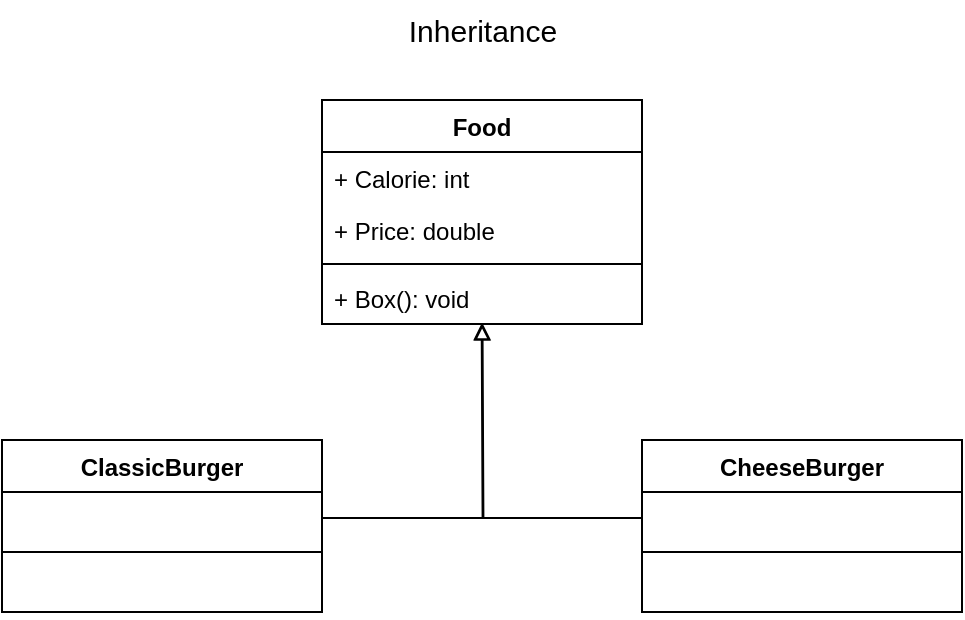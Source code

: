 <mxfile version="20.3.0" type="device" pages="4"><diagram id="6X_HpSIP3-yuZ_x_ylhA" name="Page-1"><mxGraphModel dx="809" dy="761" grid="1" gridSize="10" guides="1" tooltips="1" connect="1" arrows="1" fold="1" page="1" pageScale="1" pageWidth="850" pageHeight="1100" math="0" shadow="0"><root><mxCell id="0"/><mxCell id="1" parent="0"/><mxCell id="5J7gg1zYPQoatwek97Nx-2" value="Food" style="swimlane;fontStyle=1;align=center;verticalAlign=top;childLayout=stackLayout;horizontal=1;startSize=26;horizontalStack=0;resizeParent=1;resizeParentMax=0;resizeLast=0;collapsible=1;marginBottom=0;" vertex="1" parent="1"><mxGeometry x="320" y="380" width="160" height="112" as="geometry"/></mxCell><mxCell id="5J7gg1zYPQoatwek97Nx-3" value="+ Calorie: int" style="text;strokeColor=none;fillColor=none;align=left;verticalAlign=top;spacingLeft=4;spacingRight=4;overflow=hidden;rotatable=0;points=[[0,0.5],[1,0.5]];portConstraint=eastwest;" vertex="1" parent="5J7gg1zYPQoatwek97Nx-2"><mxGeometry y="26" width="160" height="26" as="geometry"/></mxCell><mxCell id="5J7gg1zYPQoatwek97Nx-6" value="+ Price: double" style="text;strokeColor=none;fillColor=none;align=left;verticalAlign=top;spacingLeft=4;spacingRight=4;overflow=hidden;rotatable=0;points=[[0,0.5],[1,0.5]];portConstraint=eastwest;" vertex="1" parent="5J7gg1zYPQoatwek97Nx-2"><mxGeometry y="52" width="160" height="26" as="geometry"/></mxCell><mxCell id="5J7gg1zYPQoatwek97Nx-4" value="" style="line;strokeWidth=1;fillColor=none;align=left;verticalAlign=middle;spacingTop=-1;spacingLeft=3;spacingRight=3;rotatable=0;labelPosition=right;points=[];portConstraint=eastwest;strokeColor=inherit;" vertex="1" parent="5J7gg1zYPQoatwek97Nx-2"><mxGeometry y="78" width="160" height="8" as="geometry"/></mxCell><mxCell id="5J7gg1zYPQoatwek97Nx-5" value="+ Box(): void" style="text;strokeColor=none;fillColor=none;align=left;verticalAlign=top;spacingLeft=4;spacingRight=4;overflow=hidden;rotatable=0;points=[[0,0.5],[1,0.5]];portConstraint=eastwest;" vertex="1" parent="5J7gg1zYPQoatwek97Nx-2"><mxGeometry y="86" width="160" height="26" as="geometry"/></mxCell><mxCell id="5J7gg1zYPQoatwek97Nx-8" value="ClassicBurger" style="swimlane;fontStyle=1;align=center;verticalAlign=top;childLayout=stackLayout;horizontal=1;startSize=26;horizontalStack=0;resizeParent=1;resizeParentMax=0;resizeLast=0;collapsible=1;marginBottom=0;" vertex="1" parent="1"><mxGeometry x="160" y="550" width="160" height="86" as="geometry"/></mxCell><mxCell id="5J7gg1zYPQoatwek97Nx-10" value="   " style="text;strokeColor=none;fillColor=none;align=left;verticalAlign=top;spacingLeft=4;spacingRight=4;overflow=hidden;rotatable=0;points=[[0,0.5],[1,0.5]];portConstraint=eastwest;" vertex="1" parent="5J7gg1zYPQoatwek97Nx-8"><mxGeometry y="26" width="160" height="26" as="geometry"/></mxCell><mxCell id="5J7gg1zYPQoatwek97Nx-11" value="" style="line;strokeWidth=1;fillColor=none;align=left;verticalAlign=middle;spacingTop=-1;spacingLeft=3;spacingRight=3;rotatable=0;labelPosition=right;points=[];portConstraint=eastwest;strokeColor=inherit;" vertex="1" parent="5J7gg1zYPQoatwek97Nx-8"><mxGeometry y="52" width="160" height="8" as="geometry"/></mxCell><mxCell id="5J7gg1zYPQoatwek97Nx-12" value="   " style="text;strokeColor=none;fillColor=none;align=left;verticalAlign=top;spacingLeft=4;spacingRight=4;overflow=hidden;rotatable=0;points=[[0,0.5],[1,0.5]];portConstraint=eastwest;" vertex="1" parent="5J7gg1zYPQoatwek97Nx-8"><mxGeometry y="60" width="160" height="26" as="geometry"/></mxCell><mxCell id="5J7gg1zYPQoatwek97Nx-17" style="rounded=0;orthogonalLoop=1;jettySize=auto;html=1;exitX=0;exitY=0.5;exitDx=0;exitDy=0;endArrow=block;endFill=0;entryX=0.764;entryY=0.985;entryDx=0;entryDy=0;entryPerimeter=0;edgeStyle=orthogonalEdgeStyle;" edge="1" parent="1" source="5J7gg1zYPQoatwek97Nx-14"><mxGeometry relative="1" as="geometry"><mxPoint x="438" y="571.5" as="sourcePoint"/><mxPoint x="400.24" y="491.61" as="targetPoint"/></mxGeometry></mxCell><mxCell id="5J7gg1zYPQoatwek97Nx-13" value="CheeseBurger" style="swimlane;fontStyle=1;align=center;verticalAlign=top;childLayout=stackLayout;horizontal=1;startSize=26;horizontalStack=0;resizeParent=1;resizeParentMax=0;resizeLast=0;collapsible=1;marginBottom=0;" vertex="1" parent="1"><mxGeometry x="480" y="550" width="160" height="86" as="geometry"/></mxCell><mxCell id="5J7gg1zYPQoatwek97Nx-14" value="   " style="text;strokeColor=none;fillColor=none;align=left;verticalAlign=top;spacingLeft=4;spacingRight=4;overflow=hidden;rotatable=0;points=[[0,0.5],[1,0.5]];portConstraint=eastwest;" vertex="1" parent="5J7gg1zYPQoatwek97Nx-13"><mxGeometry y="26" width="160" height="26" as="geometry"/></mxCell><mxCell id="5J7gg1zYPQoatwek97Nx-15" value="" style="line;strokeWidth=1;fillColor=none;align=left;verticalAlign=middle;spacingTop=-1;spacingLeft=3;spacingRight=3;rotatable=0;labelPosition=right;points=[];portConstraint=eastwest;strokeColor=inherit;" vertex="1" parent="5J7gg1zYPQoatwek97Nx-13"><mxGeometry y="52" width="160" height="8" as="geometry"/></mxCell><mxCell id="5J7gg1zYPQoatwek97Nx-16" value="   " style="text;strokeColor=none;fillColor=none;align=left;verticalAlign=top;spacingLeft=4;spacingRight=4;overflow=hidden;rotatable=0;points=[[0,0.5],[1,0.5]];portConstraint=eastwest;" vertex="1" parent="5J7gg1zYPQoatwek97Nx-13"><mxGeometry y="60" width="160" height="26" as="geometry"/></mxCell><mxCell id="5J7gg1zYPQoatwek97Nx-18" style="edgeStyle=orthogonalEdgeStyle;rounded=0;orthogonalLoop=1;jettySize=auto;html=1;exitX=1;exitY=0.5;exitDx=0;exitDy=0;endArrow=block;endFill=0;entryX=0.199;entryY=0.985;entryDx=0;entryDy=0;entryPerimeter=0;" edge="1" parent="1" source="5J7gg1zYPQoatwek97Nx-10"><mxGeometry relative="1" as="geometry"><mxPoint x="368" y="571.5" as="sourcePoint"/><mxPoint x="399.84" y="491.61" as="targetPoint"/></mxGeometry></mxCell><mxCell id="5J7gg1zYPQoatwek97Nx-22" value="&lt;font style=&quot;font-size: 15px;&quot;&gt;Inheritance&lt;/font&gt;" style="text;html=1;resizable=0;autosize=1;align=center;verticalAlign=middle;points=[];fillColor=none;strokeColor=none;rounded=0;glass=0;" vertex="1" parent="1"><mxGeometry x="350" y="330" width="100" height="30" as="geometry"/></mxCell></root></mxGraphModel></diagram><diagram id="fGSgppFS20LMSZsKAJAu" name="Page-2"><mxGraphModel dx="809" dy="761" grid="1" gridSize="10" guides="1" tooltips="1" connect="1" arrows="1" fold="1" page="1" pageScale="1" pageWidth="850" pageHeight="1100" math="0" shadow="0"><root><mxCell id="0"/><mxCell id="1" parent="0"/><mxCell id="cnkoiCUpxngjor7o565p-1" value="Chef" style="swimlane;fontStyle=1;align=center;verticalAlign=top;childLayout=stackLayout;horizontal=1;startSize=26;horizontalStack=0;resizeParent=1;resizeParentMax=0;resizeLast=0;collapsible=1;marginBottom=0;" vertex="1" parent="1"><mxGeometry x="185" y="380" width="160" height="86" as="geometry"/></mxCell><mxCell id="cnkoiCUpxngjor7o565p-3" value="   " style="text;strokeColor=none;fillColor=none;align=left;verticalAlign=top;spacingLeft=4;spacingRight=4;overflow=hidden;rotatable=0;points=[[0,0.5],[1,0.5]];portConstraint=eastwest;" vertex="1" parent="cnkoiCUpxngjor7o565p-1"><mxGeometry y="26" width="160" height="26" as="geometry"/></mxCell><mxCell id="cnkoiCUpxngjor7o565p-4" value="" style="line;strokeWidth=1;fillColor=none;align=left;verticalAlign=middle;spacingTop=-1;spacingLeft=3;spacingRight=3;rotatable=0;labelPosition=right;points=[];portConstraint=eastwest;strokeColor=inherit;" vertex="1" parent="cnkoiCUpxngjor7o565p-1"><mxGeometry y="52" width="160" height="8" as="geometry"/></mxCell><mxCell id="cnkoiCUpxngjor7o565p-5" value="+ Cut(Knife): void" style="text;strokeColor=none;fillColor=none;align=left;verticalAlign=top;spacingLeft=4;spacingRight=4;overflow=hidden;rotatable=0;points=[[0,0.5],[1,0.5]];portConstraint=eastwest;" vertex="1" parent="cnkoiCUpxngjor7o565p-1"><mxGeometry y="60" width="160" height="26" as="geometry"/></mxCell><mxCell id="cnkoiCUpxngjor7o565p-6" value="&lt;font style=&quot;font-size: 15px;&quot;&gt;Association&lt;/font&gt;" style="text;html=1;resizable=0;autosize=1;align=center;verticalAlign=middle;points=[];fillColor=none;strokeColor=none;rounded=0;glass=0;" vertex="1" parent="1"><mxGeometry x="350" y="330" width="100" height="30" as="geometry"/></mxCell><mxCell id="cnkoiCUpxngjor7o565p-7" value="Knife" style="swimlane;fontStyle=1;align=center;verticalAlign=top;childLayout=stackLayout;horizontal=1;startSize=26;horizontalStack=0;resizeParent=1;resizeParentMax=0;resizeLast=0;collapsible=1;marginBottom=0;" vertex="1" parent="1"><mxGeometry x="455" y="380" width="160" height="86" as="geometry"/></mxCell><mxCell id="cnkoiCUpxngjor7o565p-8" value="+ BladeSize: int" style="text;strokeColor=none;fillColor=none;align=left;verticalAlign=top;spacingLeft=4;spacingRight=4;overflow=hidden;rotatable=0;points=[[0,0.5],[1,0.5]];portConstraint=eastwest;" vertex="1" parent="cnkoiCUpxngjor7o565p-7"><mxGeometry y="26" width="160" height="26" as="geometry"/></mxCell><mxCell id="cnkoiCUpxngjor7o565p-9" value="" style="line;strokeWidth=1;fillColor=none;align=left;verticalAlign=middle;spacingTop=-1;spacingLeft=3;spacingRight=3;rotatable=0;labelPosition=right;points=[];portConstraint=eastwest;strokeColor=inherit;" vertex="1" parent="cnkoiCUpxngjor7o565p-7"><mxGeometry y="52" width="160" height="8" as="geometry"/></mxCell><mxCell id="cnkoiCUpxngjor7o565p-10" value="   " style="text;strokeColor=none;fillColor=none;align=left;verticalAlign=top;spacingLeft=4;spacingRight=4;overflow=hidden;rotatable=0;points=[[0,0.5],[1,0.5]];portConstraint=eastwest;" vertex="1" parent="cnkoiCUpxngjor7o565p-7"><mxGeometry y="60" width="160" height="26" as="geometry"/></mxCell><mxCell id="cnkoiCUpxngjor7o565p-11" style="edgeStyle=orthogonalEdgeStyle;rounded=0;orthogonalLoop=1;jettySize=auto;html=1;exitX=1;exitY=0.5;exitDx=0;exitDy=0;entryX=0.009;entryY=1.137;entryDx=0;entryDy=0;entryPerimeter=0;fontSize=15;endArrow=classicThin;endFill=1;" edge="1" parent="1"><mxGeometry relative="1" as="geometry"><mxPoint x="345" y="442" as="sourcePoint"/><mxPoint x="456.44" y="424.562" as="targetPoint"/><Array as="points"><mxPoint x="345" y="425"/><mxPoint x="400" y="425"/></Array></mxGeometry></mxCell></root></mxGraphModel></diagram><diagram id="Jo-qJ6pqUZJTUXliqUsz" name="Page-3"><mxGraphModel dx="670" dy="631" grid="1" gridSize="10" guides="1" tooltips="1" connect="1" arrows="1" fold="1" page="1" pageScale="1" pageWidth="850" pageHeight="1100" math="0" shadow="0"><root><mxCell id="0"/><mxCell id="1" parent="0"/><mxCell id="eNC8HDvg1ONeyn-ODqnM-1" value="Chef" style="swimlane;fontStyle=1;align=center;verticalAlign=top;childLayout=stackLayout;horizontal=1;startSize=26;horizontalStack=0;resizeParent=1;resizeParentMax=0;resizeLast=0;collapsible=1;marginBottom=0;" vertex="1" parent="1"><mxGeometry x="140" y="380" width="200" height="86" as="geometry"/></mxCell><mxCell id="eNC8HDvg1ONeyn-ODqnM-2" value="+ Staff: List&lt;Employee&gt;" style="text;strokeColor=none;fillColor=none;align=left;verticalAlign=top;spacingLeft=4;spacingRight=4;overflow=hidden;rotatable=0;points=[[0,0.5],[1,0.5]];portConstraint=eastwest;" vertex="1" parent="eNC8HDvg1ONeyn-ODqnM-1"><mxGeometry y="26" width="200" height="26" as="geometry"/></mxCell><mxCell id="eNC8HDvg1ONeyn-ODqnM-3" value="" style="line;strokeWidth=1;fillColor=none;align=left;verticalAlign=middle;spacingTop=-1;spacingLeft=3;spacingRight=3;rotatable=0;labelPosition=right;points=[];portConstraint=eastwest;strokeColor=inherit;" vertex="1" parent="eNC8HDvg1ONeyn-ODqnM-1"><mxGeometry y="52" width="200" height="8" as="geometry"/></mxCell><mxCell id="eNC8HDvg1ONeyn-ODqnM-4" value="+ Cut(Knife): void" style="text;strokeColor=none;fillColor=none;align=left;verticalAlign=top;spacingLeft=4;spacingRight=4;overflow=hidden;rotatable=0;points=[[0,0.5],[1,0.5]];portConstraint=eastwest;" vertex="1" parent="eNC8HDvg1ONeyn-ODqnM-1"><mxGeometry y="60" width="200" height="26" as="geometry"/></mxCell><mxCell id="eNC8HDvg1ONeyn-ODqnM-5" value="&lt;font style=&quot;font-size: 15px;&quot;&gt;Aggregation&lt;/font&gt;" style="text;html=1;resizable=0;autosize=1;align=center;verticalAlign=middle;points=[];fillColor=none;strokeColor=none;rounded=0;glass=0;" vertex="1" parent="1"><mxGeometry x="350" y="330" width="100" height="30" as="geometry"/></mxCell><mxCell id="eNC8HDvg1ONeyn-ODqnM-6" value="Employee" style="swimlane;fontStyle=1;align=center;verticalAlign=top;childLayout=stackLayout;horizontal=1;startSize=26;horizontalStack=0;resizeParent=1;resizeParentMax=0;resizeLast=0;collapsible=1;marginBottom=0;" vertex="1" parent="1"><mxGeometry x="455" y="380" width="160" height="86" as="geometry"/></mxCell><mxCell id="eNC8HDvg1ONeyn-ODqnM-7" value="   " style="text;strokeColor=none;fillColor=none;align=left;verticalAlign=top;spacingLeft=4;spacingRight=4;overflow=hidden;rotatable=0;points=[[0,0.5],[1,0.5]];portConstraint=eastwest;" vertex="1" parent="eNC8HDvg1ONeyn-ODqnM-6"><mxGeometry y="26" width="160" height="26" as="geometry"/></mxCell><mxCell id="eNC8HDvg1ONeyn-ODqnM-8" value="" style="line;strokeWidth=1;fillColor=none;align=left;verticalAlign=middle;spacingTop=-1;spacingLeft=3;spacingRight=3;rotatable=0;labelPosition=right;points=[];portConstraint=eastwest;strokeColor=inherit;" vertex="1" parent="eNC8HDvg1ONeyn-ODqnM-6"><mxGeometry y="52" width="160" height="8" as="geometry"/></mxCell><mxCell id="eNC8HDvg1ONeyn-ODqnM-9" value="   " style="text;strokeColor=none;fillColor=none;align=left;verticalAlign=top;spacingLeft=4;spacingRight=4;overflow=hidden;rotatable=0;points=[[0,0.5],[1,0.5]];portConstraint=eastwest;" vertex="1" parent="eNC8HDvg1ONeyn-ODqnM-6"><mxGeometry y="60" width="160" height="26" as="geometry"/></mxCell><mxCell id="eNC8HDvg1ONeyn-ODqnM-11" style="edgeStyle=orthogonalEdgeStyle;rounded=0;orthogonalLoop=1;jettySize=auto;html=1;exitX=1;exitY=0.5;exitDx=0;exitDy=0;fontSize=15;endArrow=none;endFill=0;startArrow=diamondThin;startFill=0;" edge="1" parent="1" source="eNC8HDvg1ONeyn-ODqnM-2" target="eNC8HDvg1ONeyn-ODqnM-7"><mxGeometry relative="1" as="geometry"/></mxCell></root></mxGraphModel></diagram><diagram id="Wcb6BtvSbeGThx_bLqFT" name="Page-4"><mxGraphModel dx="1173" dy="1104" grid="1" gridSize="10" guides="1" tooltips="1" connect="1" arrows="1" fold="1" page="1" pageScale="1" pageWidth="850" pageHeight="1100" math="0" shadow="0"><root><mxCell id="0"/><mxCell id="1" parent="0"/><mxCell id="8XcuqO7hVvRn-bEegFU9-1" value="Order" style="swimlane;fontStyle=1;align=center;verticalAlign=top;childLayout=stackLayout;horizontal=1;startSize=26;horizontalStack=0;resizeParent=1;resizeParentMax=0;resizeLast=0;collapsible=1;marginBottom=0;" vertex="1" parent="1"><mxGeometry x="140" y="380" width="200" height="86" as="geometry"/></mxCell><mxCell id="8XcuqO7hVvRn-bEegFU9-2" value="+ Foods: List&lt;Food&gt;" style="text;strokeColor=none;fillColor=none;align=left;verticalAlign=top;spacingLeft=4;spacingRight=4;overflow=hidden;rotatable=0;points=[[0,0.5],[1,0.5]];portConstraint=eastwest;" vertex="1" parent="8XcuqO7hVvRn-bEegFU9-1"><mxGeometry y="26" width="200" height="26" as="geometry"/></mxCell><mxCell id="8XcuqO7hVvRn-bEegFU9-3" value="" style="line;strokeWidth=1;fillColor=none;align=left;verticalAlign=middle;spacingTop=-1;spacingLeft=3;spacingRight=3;rotatable=0;labelPosition=right;points=[];portConstraint=eastwest;strokeColor=inherit;" vertex="1" parent="8XcuqO7hVvRn-bEegFU9-1"><mxGeometry y="52" width="200" height="8" as="geometry"/></mxCell><mxCell id="8XcuqO7hVvRn-bEegFU9-4" value="+ GetTotalPrice(): double" style="text;strokeColor=none;fillColor=none;align=left;verticalAlign=top;spacingLeft=4;spacingRight=4;overflow=hidden;rotatable=0;points=[[0,0.5],[1,0.5]];portConstraint=eastwest;" vertex="1" parent="8XcuqO7hVvRn-bEegFU9-1"><mxGeometry y="60" width="200" height="26" as="geometry"/></mxCell><mxCell id="8XcuqO7hVvRn-bEegFU9-5" value="&lt;font style=&quot;font-size: 15px;&quot;&gt;Composition&lt;/font&gt;" style="text;html=1;resizable=0;autosize=1;align=center;verticalAlign=middle;points=[];fillColor=none;strokeColor=none;rounded=0;glass=0;" vertex="1" parent="1"><mxGeometry x="345" y="330" width="110" height="30" as="geometry"/></mxCell><mxCell id="8XcuqO7hVvRn-bEegFU9-6" value="Food" style="swimlane;fontStyle=1;align=center;verticalAlign=top;childLayout=stackLayout;horizontal=1;startSize=26;horizontalStack=0;resizeParent=1;resizeParentMax=0;resizeLast=0;collapsible=1;marginBottom=0;" vertex="1" parent="1"><mxGeometry x="455" y="380" width="160" height="86" as="geometry"/></mxCell><mxCell id="8XcuqO7hVvRn-bEegFU9-7" value="   " style="text;strokeColor=none;fillColor=none;align=left;verticalAlign=top;spacingLeft=4;spacingRight=4;overflow=hidden;rotatable=0;points=[[0,0.5],[1,0.5]];portConstraint=eastwest;" vertex="1" parent="8XcuqO7hVvRn-bEegFU9-6"><mxGeometry y="26" width="160" height="26" as="geometry"/></mxCell><mxCell id="8XcuqO7hVvRn-bEegFU9-8" value="" style="line;strokeWidth=1;fillColor=none;align=left;verticalAlign=middle;spacingTop=-1;spacingLeft=3;spacingRight=3;rotatable=0;labelPosition=right;points=[];portConstraint=eastwest;strokeColor=inherit;" vertex="1" parent="8XcuqO7hVvRn-bEegFU9-6"><mxGeometry y="52" width="160" height="8" as="geometry"/></mxCell><mxCell id="8XcuqO7hVvRn-bEegFU9-9" value="   " style="text;strokeColor=none;fillColor=none;align=left;verticalAlign=top;spacingLeft=4;spacingRight=4;overflow=hidden;rotatable=0;points=[[0,0.5],[1,0.5]];portConstraint=eastwest;" vertex="1" parent="8XcuqO7hVvRn-bEegFU9-6"><mxGeometry y="60" width="160" height="26" as="geometry"/></mxCell><mxCell id="8XcuqO7hVvRn-bEegFU9-10" style="edgeStyle=orthogonalEdgeStyle;rounded=0;orthogonalLoop=1;jettySize=auto;html=1;exitX=1;exitY=0.5;exitDx=0;exitDy=0;fontSize=15;endArrow=none;endFill=0;startArrow=diamondThin;startFill=1;strokeWidth=3;sourcePerimeterSpacing=0;targetPerimeterSpacing=0;shadow=0;sketch=0;" edge="1" parent="1" source="8XcuqO7hVvRn-bEegFU9-2" target="8XcuqO7hVvRn-bEegFU9-7"><mxGeometry relative="1" as="geometry"/></mxCell></root></mxGraphModel></diagram></mxfile>